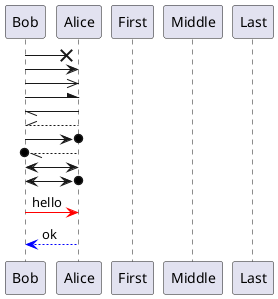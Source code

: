 @startuml
participant Last order 30
participant First order 10
participant Middle order 20

Bob ->x Alice
Bob -> Alice
Bob ->> Alice
Bob -\ Alice
Bob \\- Alice
Bob //-- Alice
Bob ->o Alice
Bob o\\-- Alice
Bob <-> Alice
Bob <->o Alice

Bob -[#red]> Alice : hello
Alice -[#0000FF]->Bob : ok

@enduml
